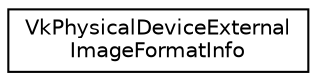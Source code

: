 digraph "Graphical Class Hierarchy"
{
 // LATEX_PDF_SIZE
  edge [fontname="Helvetica",fontsize="10",labelfontname="Helvetica",labelfontsize="10"];
  node [fontname="Helvetica",fontsize="10",shape=record];
  rankdir="LR";
  Node0 [label="VkPhysicalDeviceExternal\lImageFormatInfo",height=0.2,width=0.4,color="black", fillcolor="white", style="filled",URL="$structVkPhysicalDeviceExternalImageFormatInfo.html",tooltip=" "];
}
